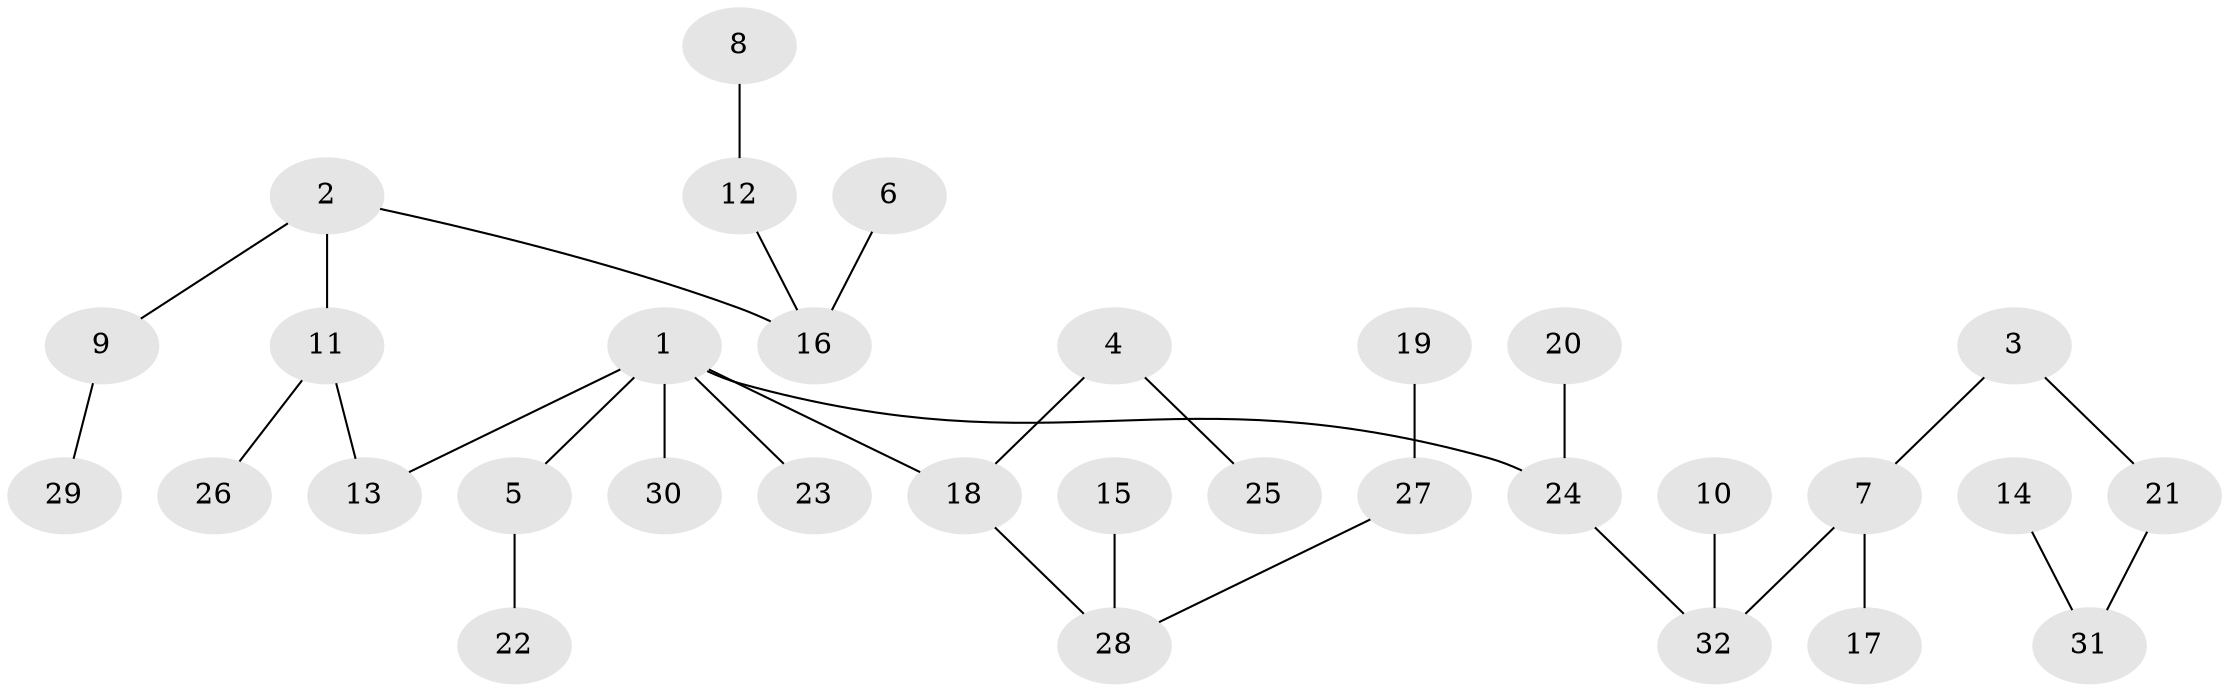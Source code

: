 // original degree distribution, {5: 0.05063291139240506, 3: 0.16455696202531644, 4: 0.08860759493670886, 1: 0.5189873417721519, 2: 0.17721518987341772}
// Generated by graph-tools (version 1.1) at 2025/37/03/04/25 23:37:30]
// undirected, 32 vertices, 31 edges
graph export_dot {
  node [color=gray90,style=filled];
  1;
  2;
  3;
  4;
  5;
  6;
  7;
  8;
  9;
  10;
  11;
  12;
  13;
  14;
  15;
  16;
  17;
  18;
  19;
  20;
  21;
  22;
  23;
  24;
  25;
  26;
  27;
  28;
  29;
  30;
  31;
  32;
  1 -- 5 [weight=1.0];
  1 -- 13 [weight=1.0];
  1 -- 18 [weight=1.0];
  1 -- 23 [weight=1.0];
  1 -- 24 [weight=1.0];
  1 -- 30 [weight=1.0];
  2 -- 9 [weight=1.0];
  2 -- 11 [weight=1.0];
  2 -- 16 [weight=1.0];
  3 -- 7 [weight=1.0];
  3 -- 21 [weight=1.0];
  4 -- 18 [weight=1.0];
  4 -- 25 [weight=1.0];
  5 -- 22 [weight=1.0];
  6 -- 16 [weight=1.0];
  7 -- 17 [weight=1.0];
  7 -- 32 [weight=1.0];
  8 -- 12 [weight=1.0];
  9 -- 29 [weight=1.0];
  10 -- 32 [weight=1.0];
  11 -- 13 [weight=1.0];
  11 -- 26 [weight=1.0];
  12 -- 16 [weight=1.0];
  14 -- 31 [weight=1.0];
  15 -- 28 [weight=1.0];
  18 -- 28 [weight=1.0];
  19 -- 27 [weight=1.0];
  20 -- 24 [weight=1.0];
  21 -- 31 [weight=1.0];
  24 -- 32 [weight=1.0];
  27 -- 28 [weight=1.0];
}
